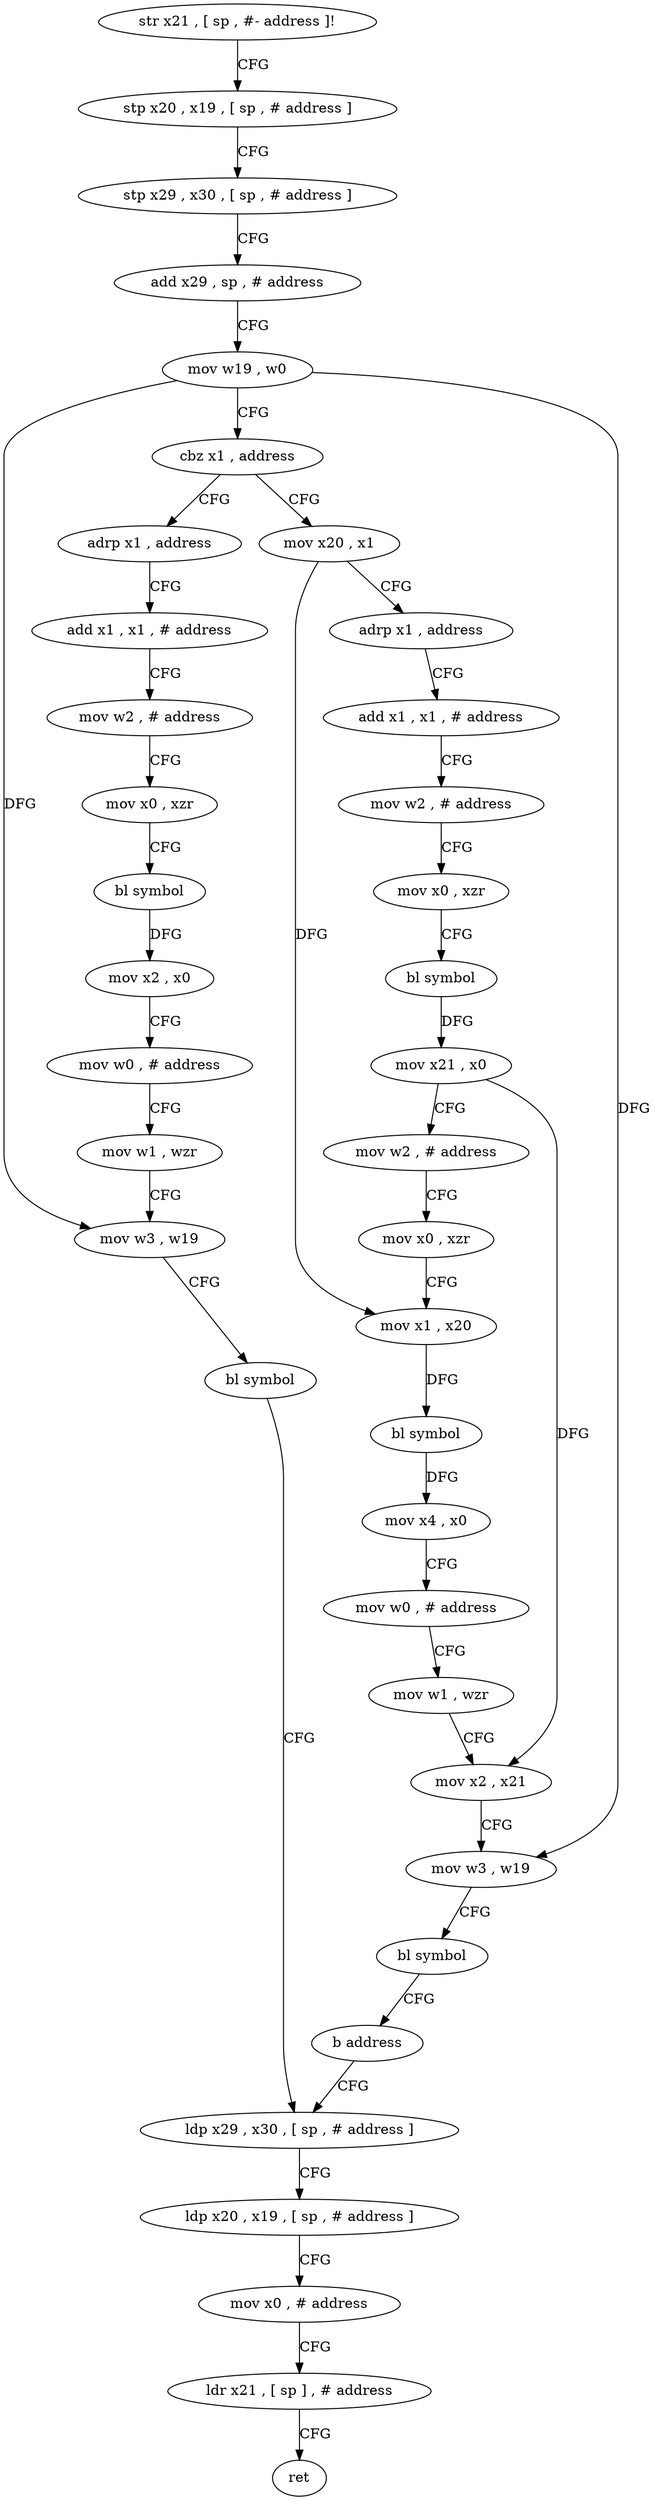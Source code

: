 digraph "func" {
"4212464" [label = "str x21 , [ sp , #- address ]!" ]
"4212468" [label = "stp x20 , x19 , [ sp , # address ]" ]
"4212472" [label = "stp x29 , x30 , [ sp , # address ]" ]
"4212476" [label = "add x29 , sp , # address" ]
"4212480" [label = "mov w19 , w0" ]
"4212484" [label = "cbz x1 , address" ]
"4212560" [label = "adrp x1 , address" ]
"4212488" [label = "mov x20 , x1" ]
"4212564" [label = "add x1 , x1 , # address" ]
"4212568" [label = "mov w2 , # address" ]
"4212572" [label = "mov x0 , xzr" ]
"4212576" [label = "bl symbol" ]
"4212580" [label = "mov x2 , x0" ]
"4212584" [label = "mov w0 , # address" ]
"4212588" [label = "mov w1 , wzr" ]
"4212592" [label = "mov w3 , w19" ]
"4212596" [label = "bl symbol" ]
"4212600" [label = "ldp x29 , x30 , [ sp , # address ]" ]
"4212492" [label = "adrp x1 , address" ]
"4212496" [label = "add x1 , x1 , # address" ]
"4212500" [label = "mov w2 , # address" ]
"4212504" [label = "mov x0 , xzr" ]
"4212508" [label = "bl symbol" ]
"4212512" [label = "mov x21 , x0" ]
"4212516" [label = "mov w2 , # address" ]
"4212520" [label = "mov x0 , xzr" ]
"4212524" [label = "mov x1 , x20" ]
"4212528" [label = "bl symbol" ]
"4212532" [label = "mov x4 , x0" ]
"4212536" [label = "mov w0 , # address" ]
"4212540" [label = "mov w1 , wzr" ]
"4212544" [label = "mov x2 , x21" ]
"4212548" [label = "mov w3 , w19" ]
"4212552" [label = "bl symbol" ]
"4212556" [label = "b address" ]
"4212604" [label = "ldp x20 , x19 , [ sp , # address ]" ]
"4212608" [label = "mov x0 , # address" ]
"4212612" [label = "ldr x21 , [ sp ] , # address" ]
"4212616" [label = "ret" ]
"4212464" -> "4212468" [ label = "CFG" ]
"4212468" -> "4212472" [ label = "CFG" ]
"4212472" -> "4212476" [ label = "CFG" ]
"4212476" -> "4212480" [ label = "CFG" ]
"4212480" -> "4212484" [ label = "CFG" ]
"4212480" -> "4212592" [ label = "DFG" ]
"4212480" -> "4212548" [ label = "DFG" ]
"4212484" -> "4212560" [ label = "CFG" ]
"4212484" -> "4212488" [ label = "CFG" ]
"4212560" -> "4212564" [ label = "CFG" ]
"4212488" -> "4212492" [ label = "CFG" ]
"4212488" -> "4212524" [ label = "DFG" ]
"4212564" -> "4212568" [ label = "CFG" ]
"4212568" -> "4212572" [ label = "CFG" ]
"4212572" -> "4212576" [ label = "CFG" ]
"4212576" -> "4212580" [ label = "DFG" ]
"4212580" -> "4212584" [ label = "CFG" ]
"4212584" -> "4212588" [ label = "CFG" ]
"4212588" -> "4212592" [ label = "CFG" ]
"4212592" -> "4212596" [ label = "CFG" ]
"4212596" -> "4212600" [ label = "CFG" ]
"4212600" -> "4212604" [ label = "CFG" ]
"4212492" -> "4212496" [ label = "CFG" ]
"4212496" -> "4212500" [ label = "CFG" ]
"4212500" -> "4212504" [ label = "CFG" ]
"4212504" -> "4212508" [ label = "CFG" ]
"4212508" -> "4212512" [ label = "DFG" ]
"4212512" -> "4212516" [ label = "CFG" ]
"4212512" -> "4212544" [ label = "DFG" ]
"4212516" -> "4212520" [ label = "CFG" ]
"4212520" -> "4212524" [ label = "CFG" ]
"4212524" -> "4212528" [ label = "DFG" ]
"4212528" -> "4212532" [ label = "DFG" ]
"4212532" -> "4212536" [ label = "CFG" ]
"4212536" -> "4212540" [ label = "CFG" ]
"4212540" -> "4212544" [ label = "CFG" ]
"4212544" -> "4212548" [ label = "CFG" ]
"4212548" -> "4212552" [ label = "CFG" ]
"4212552" -> "4212556" [ label = "CFG" ]
"4212556" -> "4212600" [ label = "CFG" ]
"4212604" -> "4212608" [ label = "CFG" ]
"4212608" -> "4212612" [ label = "CFG" ]
"4212612" -> "4212616" [ label = "CFG" ]
}
